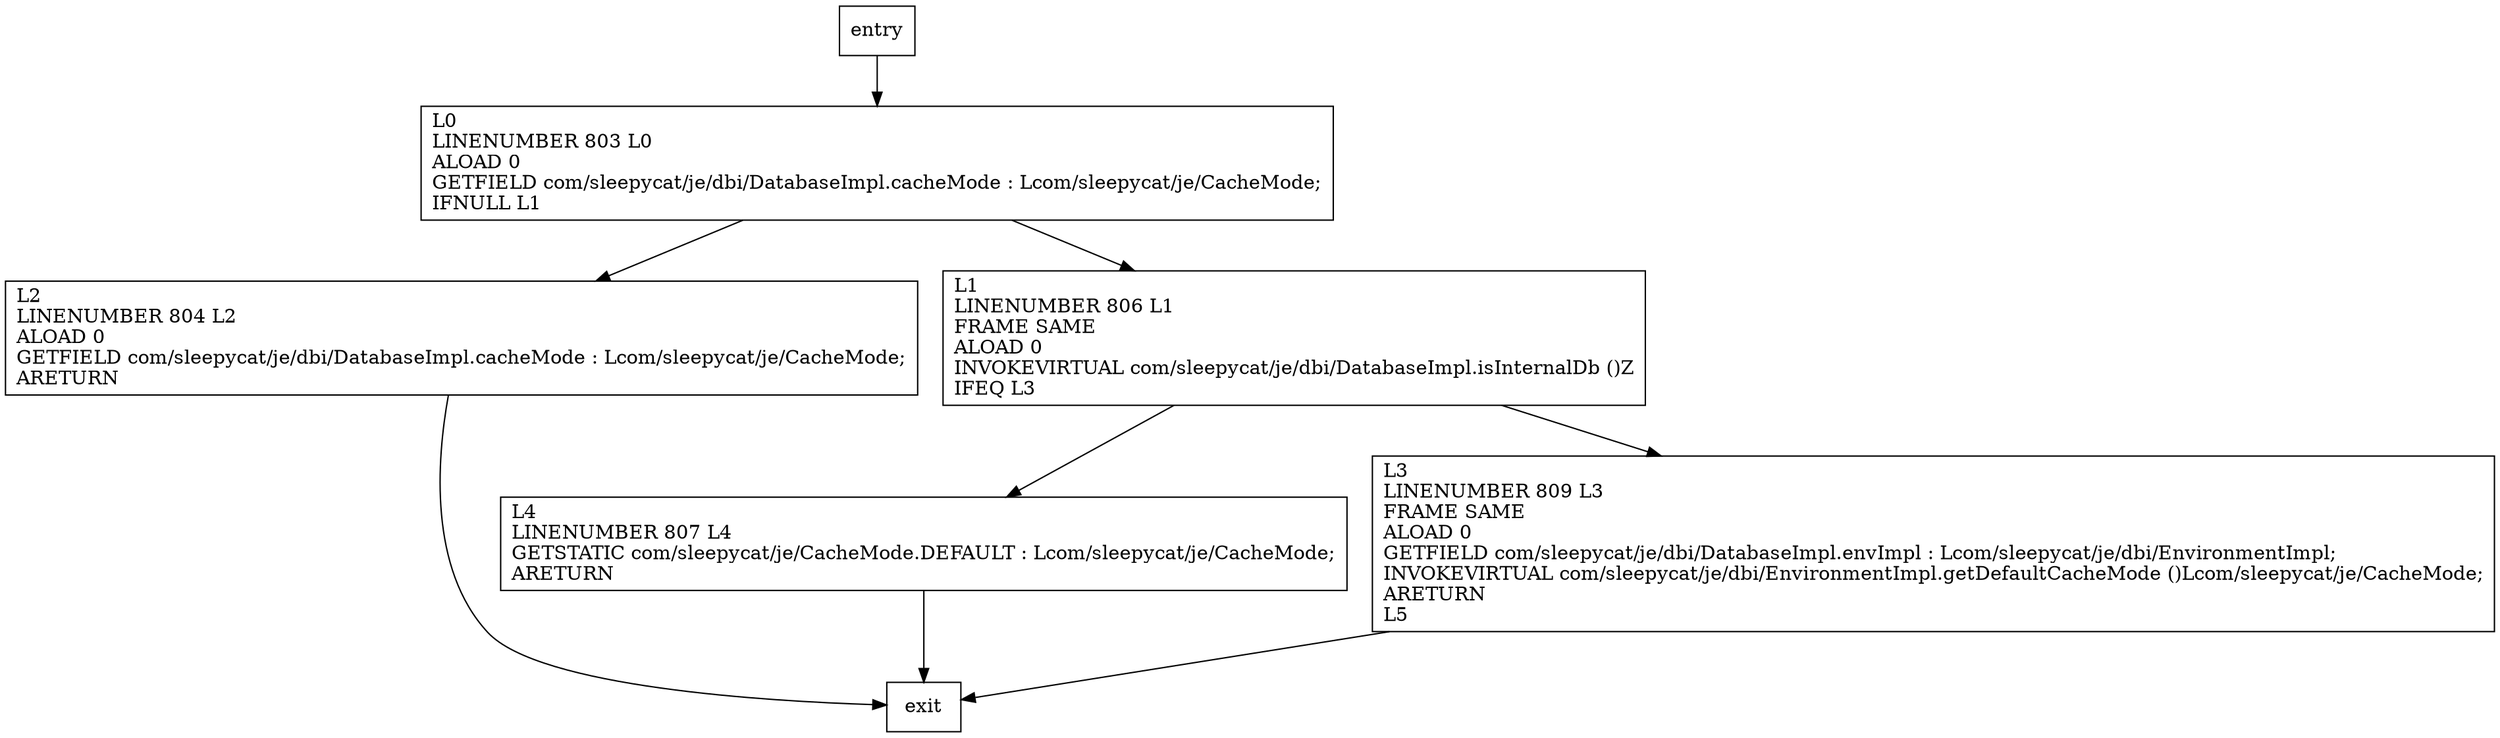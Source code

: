 digraph getDefaultCacheMode {
node [shape=record];
739335812 [label="L0\lLINENUMBER 803 L0\lALOAD 0\lGETFIELD com/sleepycat/je/dbi/DatabaseImpl.cacheMode : Lcom/sleepycat/je/CacheMode;\lIFNULL L1\l"];
19195491 [label="L2\lLINENUMBER 804 L2\lALOAD 0\lGETFIELD com/sleepycat/je/dbi/DatabaseImpl.cacheMode : Lcom/sleepycat/je/CacheMode;\lARETURN\l"];
470848042 [label="L4\lLINENUMBER 807 L4\lGETSTATIC com/sleepycat/je/CacheMode.DEFAULT : Lcom/sleepycat/je/CacheMode;\lARETURN\l"];
986910346 [label="L3\lLINENUMBER 809 L3\lFRAME SAME\lALOAD 0\lGETFIELD com/sleepycat/je/dbi/DatabaseImpl.envImpl : Lcom/sleepycat/je/dbi/EnvironmentImpl;\lINVOKEVIRTUAL com/sleepycat/je/dbi/EnvironmentImpl.getDefaultCacheMode ()Lcom/sleepycat/je/CacheMode;\lARETURN\lL5\l"];
74557916 [label="L1\lLINENUMBER 806 L1\lFRAME SAME\lALOAD 0\lINVOKEVIRTUAL com/sleepycat/je/dbi/DatabaseImpl.isInternalDb ()Z\lIFEQ L3\l"];
entry;
exit;
739335812 -> 19195491
739335812 -> 74557916
entry -> 739335812
19195491 -> exit
470848042 -> exit
986910346 -> exit
74557916 -> 470848042
74557916 -> 986910346
}

